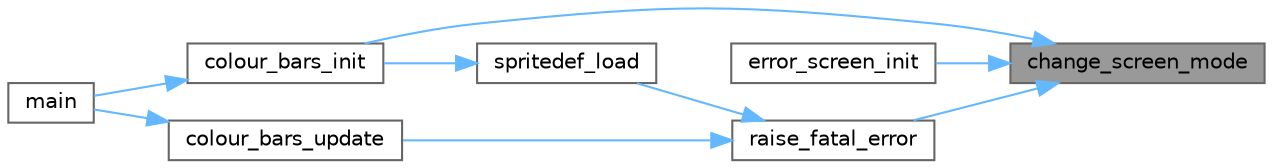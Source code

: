 digraph "change_screen_mode"
{
 // LATEX_PDF_SIZE
  bgcolor="transparent";
  edge [fontname=Helvetica,fontsize=10,labelfontname=Helvetica,labelfontsize=10];
  node [fontname=Helvetica,fontsize=10,shape=box,height=0.2,width=0.4];
  rankdir="RL";
  Node1 [id="Node000001",label="change_screen_mode",height=0.2,width=0.4,color="gray40", fillcolor="grey60", style="filled", fontcolor="black",tooltip=" "];
  Node1 -> Node2 [id="edge9_Node000001_Node000002",dir="back",color="steelblue1",style="solid",tooltip=" "];
  Node2 [id="Node000002",label="colour_bars_init",height=0.2,width=0.4,color="grey40", fillcolor="white", style="filled",URL="$colour__bars_8c.html#a9c0908d9b3b9927dffd249014fffdead",tooltip=" "];
  Node2 -> Node3 [id="edge10_Node000002_Node000003",dir="back",color="steelblue1",style="solid",tooltip=" "];
  Node3 [id="Node000003",label="main",height=0.2,width=0.4,color="grey40", fillcolor="white", style="filled",URL="$main_8c.html#a840291bc02cba5474a4cb46a9b9566fe",tooltip=" "];
  Node1 -> Node4 [id="edge11_Node000001_Node000004",dir="back",color="steelblue1",style="solid",tooltip=" "];
  Node4 [id="Node000004",label="error_screen_init",height=0.2,width=0.4,color="grey40", fillcolor="white", style="filled",URL="$error__screen_8c.html#accbd07fc3e43f8710f01b6589e53ac83",tooltip=" "];
  Node1 -> Node5 [id="edge12_Node000001_Node000005",dir="back",color="steelblue1",style="solid",tooltip=" "];
  Node5 [id="Node000005",label="raise_fatal_error",height=0.2,width=0.4,color="grey40", fillcolor="white", style="filled",URL="$error_8c.html#a02a6947e6c74d99d2a9d4cc03a122968",tooltip=" "];
  Node5 -> Node6 [id="edge13_Node000005_Node000006",dir="back",color="steelblue1",style="solid",tooltip=" "];
  Node6 [id="Node000006",label="colour_bars_update",height=0.2,width=0.4,color="grey40", fillcolor="white", style="filled",URL="$colour__bars_8c.html#ab2afa57f6df3d6fad304695e2c6f9e63",tooltip=" "];
  Node6 -> Node3 [id="edge14_Node000006_Node000003",dir="back",color="steelblue1",style="solid",tooltip=" "];
  Node5 -> Node7 [id="edge15_Node000005_Node000007",dir="back",color="steelblue1",style="solid",tooltip=" "];
  Node7 [id="Node000007",label="spritedef_load",height=0.2,width=0.4,color="grey40", fillcolor="white", style="filled",URL="$spritedef_8c.html#a32370a91d4daa047533b818be1349a59",tooltip=" "];
  Node7 -> Node2 [id="edge16_Node000007_Node000002",dir="back",color="steelblue1",style="solid",tooltip=" "];
}
